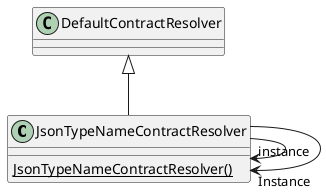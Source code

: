 @startuml
class JsonTypeNameContractResolver {
    {static} JsonTypeNameContractResolver()
}
DefaultContractResolver <|-- JsonTypeNameContractResolver
JsonTypeNameContractResolver --> "instance" JsonTypeNameContractResolver
JsonTypeNameContractResolver --> "Instance" JsonTypeNameContractResolver
@enduml
